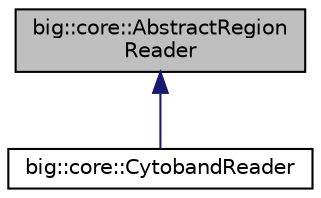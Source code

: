 digraph "big::core::AbstractRegionReader"
{
  edge [fontname="Helvetica",fontsize="10",labelfontname="Helvetica",labelfontsize="10"];
  node [fontname="Helvetica",fontsize="10",shape=record];
  Node1 [label="big::core::AbstractRegion\lReader",height=0.2,width=0.4,color="black", fillcolor="grey75", style="filled", fontcolor="black"];
  Node1 -> Node2 [dir="back",color="midnightblue",fontsize="10",style="solid",fontname="Helvetica"];
  Node2 [label="big::core::CytobandReader",height=0.2,width=0.4,color="black", fillcolor="white", style="filled",URL="$classbig_1_1core_1_1_cytoband_reader.html",tooltip="Region reader for Cytoband file. "];
}

